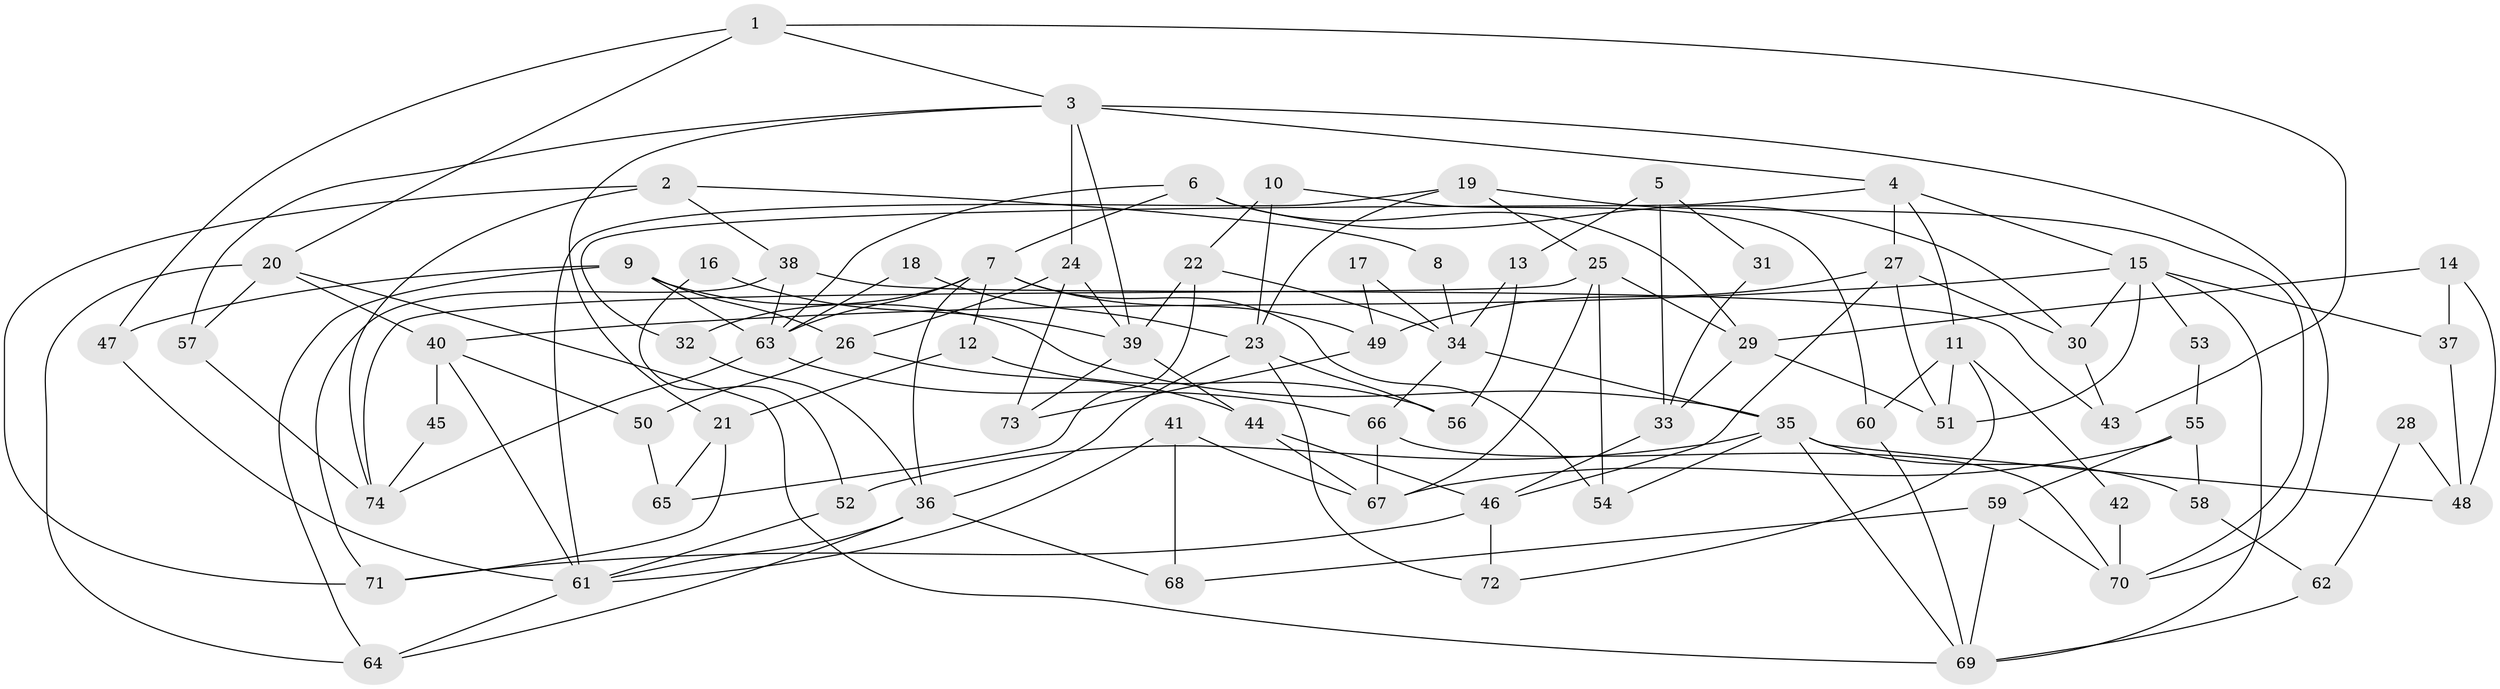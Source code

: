 // coarse degree distribution, {5: 0.13636363636363635, 6: 0.11363636363636363, 8: 0.1590909090909091, 2: 0.11363636363636363, 10: 0.022727272727272728, 4: 0.18181818181818182, 3: 0.1590909090909091, 9: 0.022727272727272728, 7: 0.09090909090909091}
// Generated by graph-tools (version 1.1) at 2025/24/03/03/25 07:24:04]
// undirected, 74 vertices, 148 edges
graph export_dot {
graph [start="1"]
  node [color=gray90,style=filled];
  1;
  2;
  3;
  4;
  5;
  6;
  7;
  8;
  9;
  10;
  11;
  12;
  13;
  14;
  15;
  16;
  17;
  18;
  19;
  20;
  21;
  22;
  23;
  24;
  25;
  26;
  27;
  28;
  29;
  30;
  31;
  32;
  33;
  34;
  35;
  36;
  37;
  38;
  39;
  40;
  41;
  42;
  43;
  44;
  45;
  46;
  47;
  48;
  49;
  50;
  51;
  52;
  53;
  54;
  55;
  56;
  57;
  58;
  59;
  60;
  61;
  62;
  63;
  64;
  65;
  66;
  67;
  68;
  69;
  70;
  71;
  72;
  73;
  74;
  1 -- 3;
  1 -- 43;
  1 -- 20;
  1 -- 47;
  2 -- 38;
  2 -- 74;
  2 -- 8;
  2 -- 71;
  3 -- 57;
  3 -- 39;
  3 -- 4;
  3 -- 21;
  3 -- 24;
  3 -- 70;
  4 -- 15;
  4 -- 11;
  4 -- 27;
  4 -- 32;
  5 -- 33;
  5 -- 13;
  5 -- 31;
  6 -- 7;
  6 -- 29;
  6 -- 30;
  6 -- 63;
  7 -- 63;
  7 -- 36;
  7 -- 12;
  7 -- 32;
  7 -- 49;
  7 -- 54;
  8 -- 34;
  9 -- 64;
  9 -- 35;
  9 -- 26;
  9 -- 47;
  9 -- 63;
  10 -- 23;
  10 -- 60;
  10 -- 22;
  11 -- 51;
  11 -- 42;
  11 -- 60;
  11 -- 72;
  12 -- 21;
  12 -- 56;
  13 -- 34;
  13 -- 56;
  14 -- 37;
  14 -- 29;
  14 -- 48;
  15 -- 40;
  15 -- 30;
  15 -- 37;
  15 -- 51;
  15 -- 53;
  15 -- 69;
  16 -- 52;
  16 -- 39;
  17 -- 49;
  17 -- 34;
  18 -- 23;
  18 -- 63;
  19 -- 61;
  19 -- 25;
  19 -- 23;
  19 -- 70;
  20 -- 64;
  20 -- 40;
  20 -- 57;
  20 -- 69;
  21 -- 71;
  21 -- 65;
  22 -- 39;
  22 -- 34;
  22 -- 65;
  23 -- 36;
  23 -- 56;
  23 -- 72;
  24 -- 73;
  24 -- 26;
  24 -- 39;
  25 -- 54;
  25 -- 67;
  25 -- 29;
  25 -- 74;
  26 -- 44;
  26 -- 50;
  27 -- 46;
  27 -- 30;
  27 -- 49;
  27 -- 51;
  28 -- 62;
  28 -- 48;
  29 -- 51;
  29 -- 33;
  30 -- 43;
  31 -- 33;
  32 -- 36;
  33 -- 46;
  34 -- 66;
  34 -- 35;
  35 -- 69;
  35 -- 48;
  35 -- 52;
  35 -- 54;
  35 -- 58;
  36 -- 61;
  36 -- 64;
  36 -- 68;
  37 -- 48;
  38 -- 63;
  38 -- 71;
  38 -- 43;
  39 -- 44;
  39 -- 73;
  40 -- 50;
  40 -- 45;
  40 -- 61;
  41 -- 68;
  41 -- 61;
  41 -- 67;
  42 -- 70;
  44 -- 67;
  44 -- 46;
  45 -- 74;
  46 -- 72;
  46 -- 71;
  47 -- 61;
  49 -- 73;
  50 -- 65;
  52 -- 61;
  53 -- 55;
  55 -- 59;
  55 -- 67;
  55 -- 58;
  57 -- 74;
  58 -- 62;
  59 -- 70;
  59 -- 69;
  59 -- 68;
  60 -- 69;
  61 -- 64;
  62 -- 69;
  63 -- 66;
  63 -- 74;
  66 -- 70;
  66 -- 67;
}
